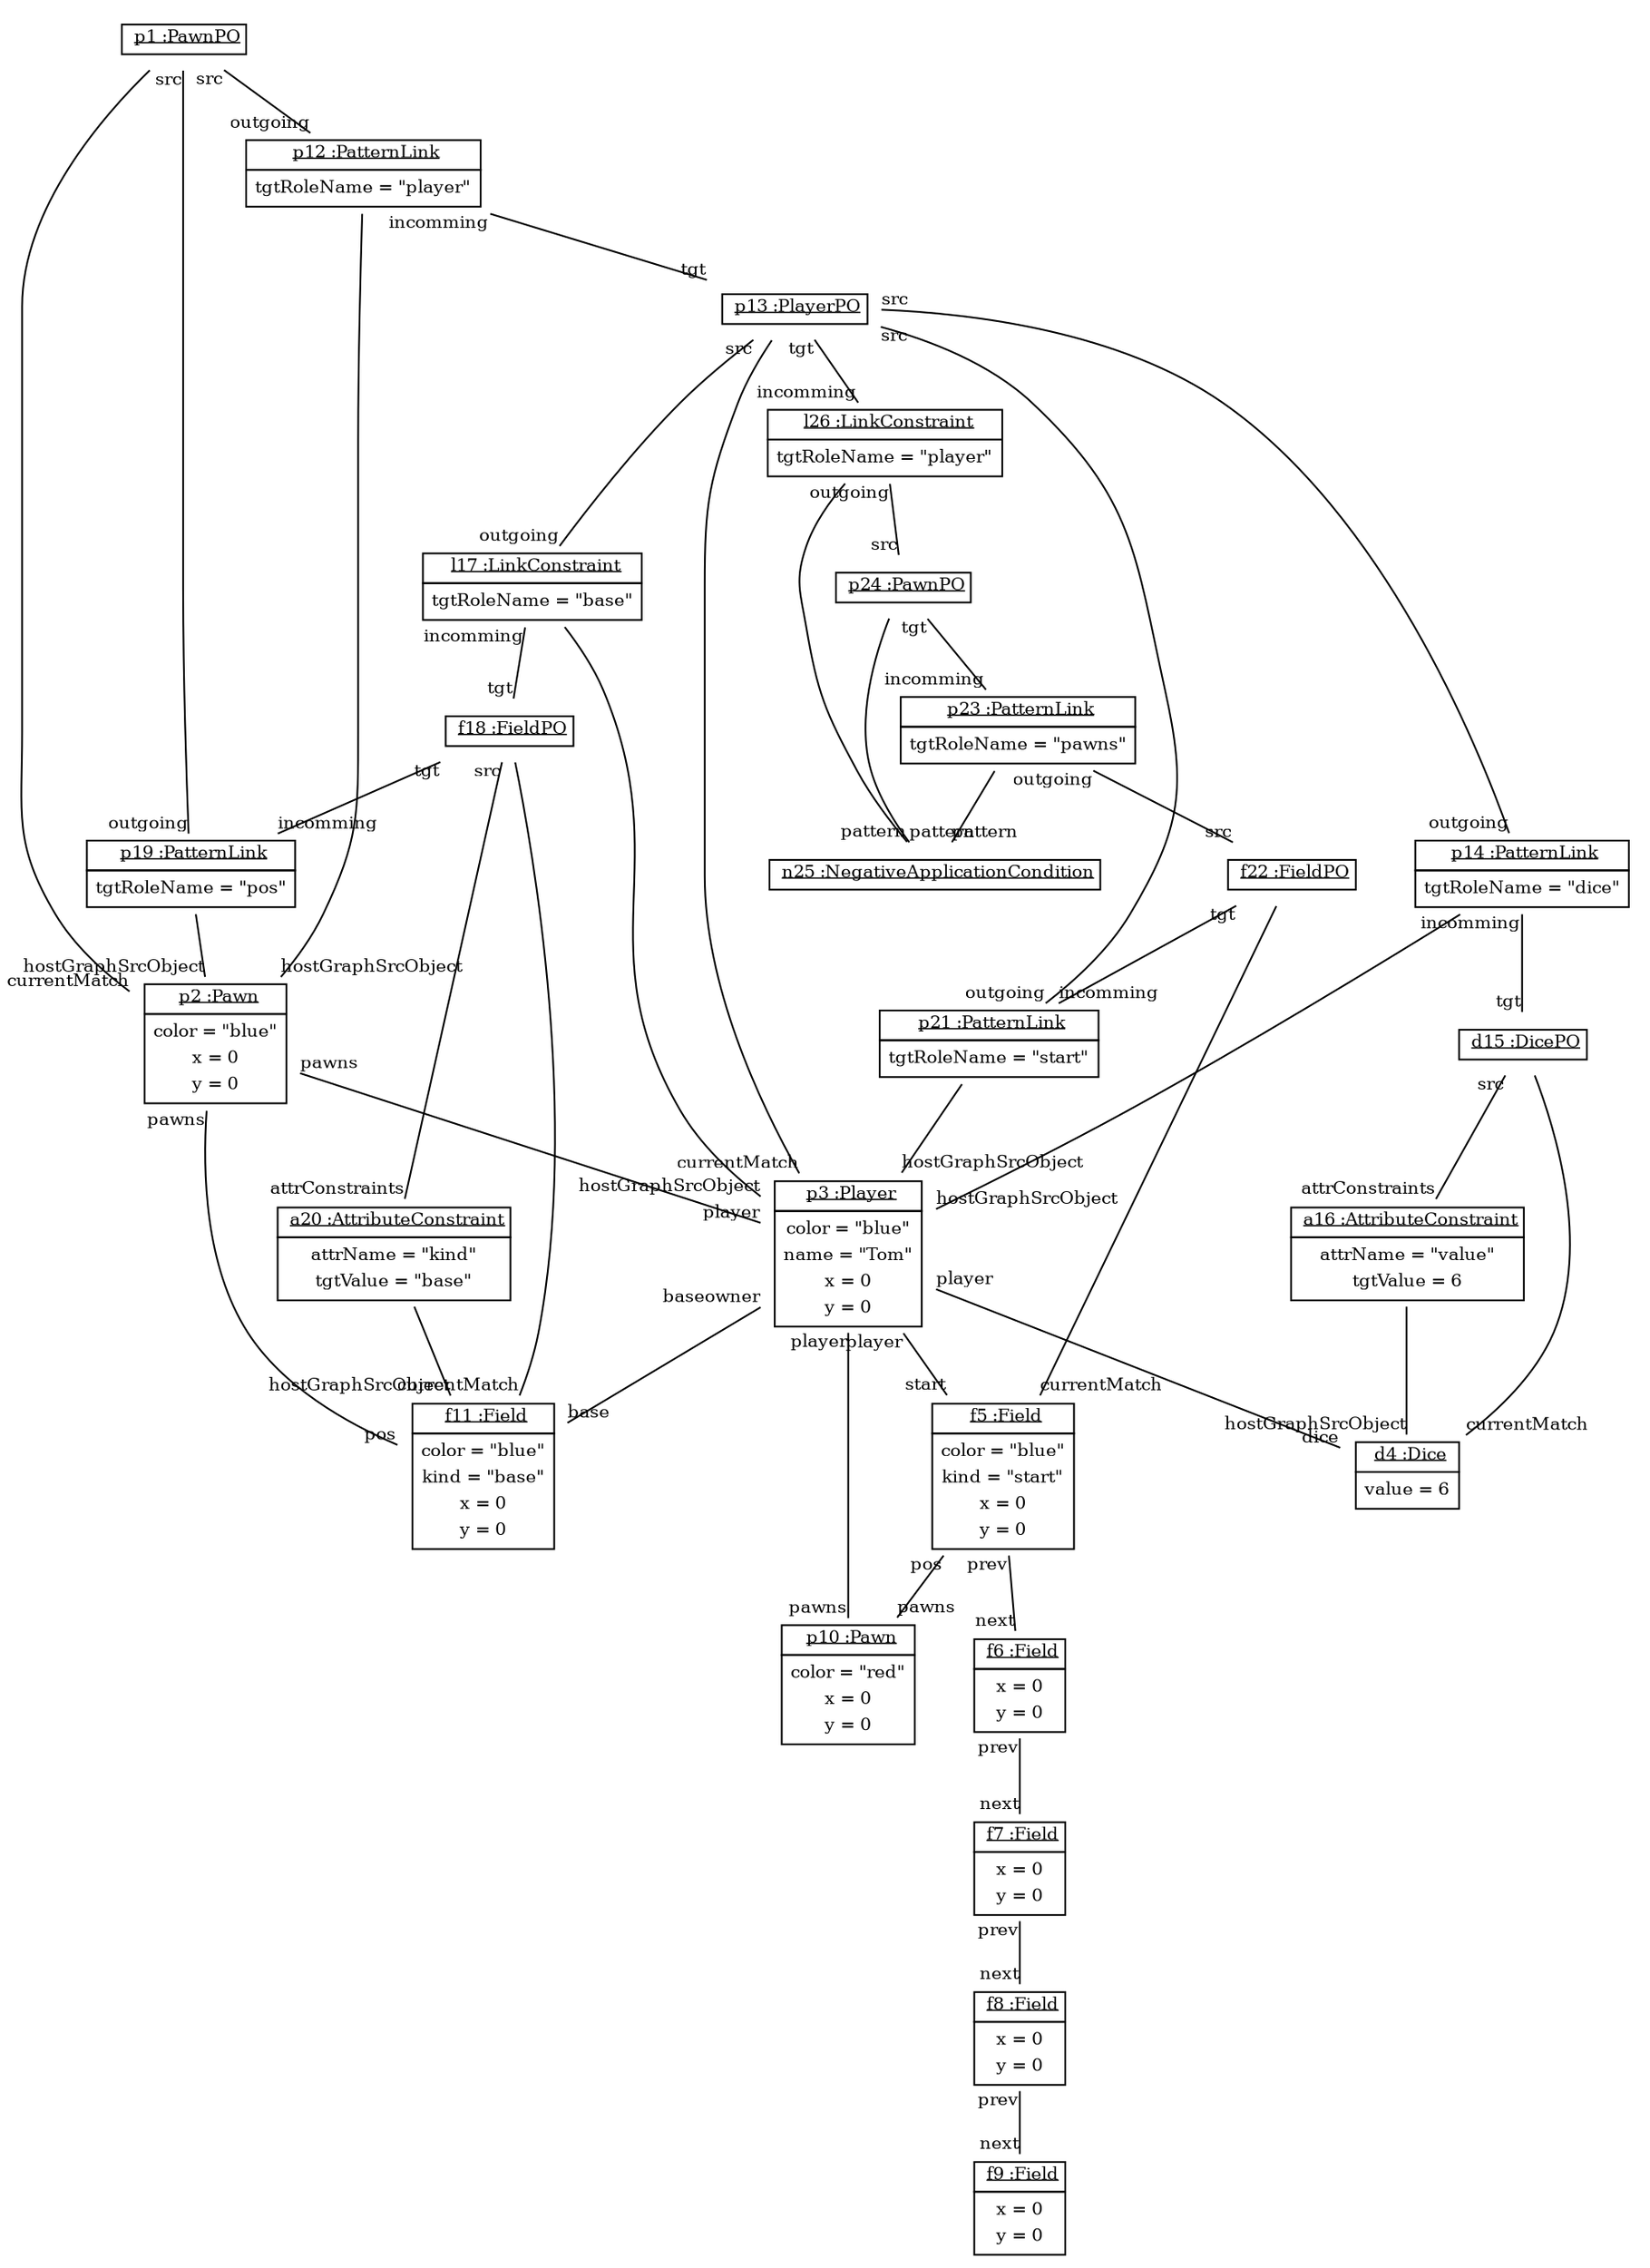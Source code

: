 graph ObjectDiagram {
   node [shape = none, fontsize = 10];
   edge [fontsize = 10];

p1 [label=<<table border='0' cellborder='1' cellspacing='0'> <tr> <td> <u>p1 :PawnPO</u></td></tr></table>>];
p2 [label=<<table border='0' cellborder='1' cellspacing='0'> <tr> <td> <u>p2 :Pawn</u></td></tr><tr><td><table border='0' cellborder='0' cellspacing='0'><tr><td>color = "blue"</td></tr><tr><td>x = 0</td></tr><tr><td>y = 0</td></tr></table></td></tr></table>>];
p3 [label=<<table border='0' cellborder='1' cellspacing='0'> <tr> <td> <u>p3 :Player</u></td></tr><tr><td><table border='0' cellborder='0' cellspacing='0'><tr><td>color = "blue"</td></tr><tr><td>name = "Tom"</td></tr><tr><td>x = 0</td></tr><tr><td>y = 0</td></tr></table></td></tr></table>>];
d4 [label=<<table border='0' cellborder='1' cellspacing='0'> <tr> <td> <u>d4 :Dice</u></td></tr><tr><td><table border='0' cellborder='0' cellspacing='0'><tr><td>value = 6</td></tr></table></td></tr></table>>];
f5 [label=<<table border='0' cellborder='1' cellspacing='0'> <tr> <td> <u>f5 :Field</u></td></tr><tr><td><table border='0' cellborder='0' cellspacing='0'><tr><td>color = "blue"</td></tr><tr><td>kind = "start"</td></tr><tr><td>x = 0</td></tr><tr><td>y = 0</td></tr></table></td></tr></table>>];
f6 [label=<<table border='0' cellborder='1' cellspacing='0'> <tr> <td> <u>f6 :Field</u></td></tr><tr><td><table border='0' cellborder='0' cellspacing='0'><tr><td>x = 0</td></tr><tr><td>y = 0</td></tr></table></td></tr></table>>];
f7 [label=<<table border='0' cellborder='1' cellspacing='0'> <tr> <td> <u>f7 :Field</u></td></tr><tr><td><table border='0' cellborder='0' cellspacing='0'><tr><td>x = 0</td></tr><tr><td>y = 0</td></tr></table></td></tr></table>>];
f8 [label=<<table border='0' cellborder='1' cellspacing='0'> <tr> <td> <u>f8 :Field</u></td></tr><tr><td><table border='0' cellborder='0' cellspacing='0'><tr><td>x = 0</td></tr><tr><td>y = 0</td></tr></table></td></tr></table>>];
f9 [label=<<table border='0' cellborder='1' cellspacing='0'> <tr> <td> <u>f9 :Field</u></td></tr><tr><td><table border='0' cellborder='0' cellspacing='0'><tr><td>x = 0</td></tr><tr><td>y = 0</td></tr></table></td></tr></table>>];
p10 [label=<<table border='0' cellborder='1' cellspacing='0'> <tr> <td> <u>p10 :Pawn</u></td></tr><tr><td><table border='0' cellborder='0' cellspacing='0'><tr><td>color = "red"</td></tr><tr><td>x = 0</td></tr><tr><td>y = 0</td></tr></table></td></tr></table>>];
f11 [label=<<table border='0' cellborder='1' cellspacing='0'> <tr> <td> <u>f11 :Field</u></td></tr><tr><td><table border='0' cellborder='0' cellspacing='0'><tr><td>color = "blue"</td></tr><tr><td>kind = "base"</td></tr><tr><td>x = 0</td></tr><tr><td>y = 0</td></tr></table></td></tr></table>>];
p12 [label=<<table border='0' cellborder='1' cellspacing='0'> <tr> <td> <u>p12 :PatternLink</u></td></tr><tr><td><table border='0' cellborder='0' cellspacing='0'><tr><td>tgtRoleName = "player"</td></tr></table></td></tr></table>>];
p13 [label=<<table border='0' cellborder='1' cellspacing='0'> <tr> <td> <u>p13 :PlayerPO</u></td></tr></table>>];
l26 [label=<<table border='0' cellborder='1' cellspacing='0'> <tr> <td> <u>l26 :LinkConstraint</u></td></tr><tr><td><table border='0' cellborder='0' cellspacing='0'><tr><td>tgtRoleName = "player"</td></tr></table></td></tr></table>>];
p24 [label=<<table border='0' cellborder='1' cellspacing='0'> <tr> <td> <u>p24 :PawnPO</u></td></tr></table>>];
p23 [label=<<table border='0' cellborder='1' cellspacing='0'> <tr> <td> <u>p23 :PatternLink</u></td></tr><tr><td><table border='0' cellborder='0' cellspacing='0'><tr><td>tgtRoleName = "pawns"</td></tr></table></td></tr></table>>];
f22 [label=<<table border='0' cellborder='1' cellspacing='0'> <tr> <td> <u>f22 :FieldPO</u></td></tr></table>>];
p21 [label=<<table border='0' cellborder='1' cellspacing='0'> <tr> <td> <u>p21 :PatternLink</u></td></tr><tr><td><table border='0' cellborder='0' cellspacing='0'><tr><td>tgtRoleName = "start"</td></tr></table></td></tr></table>>];
n25 [label=<<table border='0' cellborder='1' cellspacing='0'> <tr> <td> <u>n25 :NegativeApplicationCondition</u></td></tr></table>>];
p14 [label=<<table border='0' cellborder='1' cellspacing='0'> <tr> <td> <u>p14 :PatternLink</u></td></tr><tr><td><table border='0' cellborder='0' cellspacing='0'><tr><td>tgtRoleName = "dice"</td></tr></table></td></tr></table>>];
d15 [label=<<table border='0' cellborder='1' cellspacing='0'> <tr> <td> <u>d15 :DicePO</u></td></tr></table>>];
a16 [label=<<table border='0' cellborder='1' cellspacing='0'> <tr> <td> <u>a16 :AttributeConstraint</u></td></tr><tr><td><table border='0' cellborder='0' cellspacing='0'><tr><td>attrName = "value"</td></tr><tr><td>tgtValue = 6</td></tr></table></td></tr></table>>];
l17 [label=<<table border='0' cellborder='1' cellspacing='0'> <tr> <td> <u>l17 :LinkConstraint</u></td></tr><tr><td><table border='0' cellborder='0' cellspacing='0'><tr><td>tgtRoleName = "base"</td></tr></table></td></tr></table>>];
f18 [label=<<table border='0' cellborder='1' cellspacing='0'> <tr> <td> <u>f18 :FieldPO</u></td></tr></table>>];
p19 [label=<<table border='0' cellborder='1' cellspacing='0'> <tr> <td> <u>p19 :PatternLink</u></td></tr><tr><td><table border='0' cellborder='0' cellspacing='0'><tr><td>tgtRoleName = "pos"</td></tr></table></td></tr></table>>];
a20 [label=<<table border='0' cellborder='1' cellspacing='0'> <tr> <td> <u>a20 :AttributeConstraint</u></td></tr><tr><td><table border='0' cellborder='0' cellspacing='0'><tr><td>attrName = "kind"</td></tr><tr><td>tgtValue = "base"</td></tr></table></td></tr></table>>];

a16 -- d4 [headlabel = "hostGraphSrcObject" taillabel = ""];
a20 -- f11 [headlabel = "hostGraphSrcObject" taillabel = ""];
d15 -- a16 [headlabel = "attrConstraints" taillabel = "src"];
d15 -- d4 [headlabel = "currentMatch" taillabel = ""];
f18 -- a20 [headlabel = "attrConstraints" taillabel = "src"];
f18 -- f11 [headlabel = "currentMatch" taillabel = ""];
f18 -- p19 [headlabel = "incomming" taillabel = "tgt"];
f22 -- f5 [headlabel = "currentMatch" taillabel = ""];
f22 -- p21 [headlabel = "incomming" taillabel = "tgt"];
f5 -- f6 [headlabel = "next" taillabel = "prev"];
f5 -- p10 [headlabel = "pawns" taillabel = "pos"];
f6 -- f7 [headlabel = "next" taillabel = "prev"];
f7 -- f8 [headlabel = "next" taillabel = "prev"];
f8 -- f9 [headlabel = "next" taillabel = "prev"];
l17 -- f18 [headlabel = "tgt" taillabel = "incomming"];
l17 -- p3 [headlabel = "hostGraphSrcObject" taillabel = ""];
l26 -- n25 [headlabel = "pattern" taillabel = ""];
l26 -- p24 [headlabel = "src" taillabel = "outgoing"];
p12 -- p13 [headlabel = "tgt" taillabel = "incomming"];
p12 -- p2 [headlabel = "hostGraphSrcObject" taillabel = ""];
p13 -- l17 [headlabel = "outgoing" taillabel = "src"];
p13 -- l26 [headlabel = "incomming" taillabel = "tgt"];
p13 -- p14 [headlabel = "outgoing" taillabel = "src"];
p13 -- p21 [headlabel = "outgoing" taillabel = "src"];
p13 -- p3 [headlabel = "currentMatch" taillabel = ""];
p14 -- d15 [headlabel = "tgt" taillabel = "incomming"];
p14 -- p3 [headlabel = "hostGraphSrcObject" taillabel = ""];
p19 -- p2 [headlabel = "hostGraphSrcObject" taillabel = ""];
p1 -- p12 [headlabel = "outgoing" taillabel = "src"];
p1 -- p19 [headlabel = "outgoing" taillabel = "src"];
p1 -- p2 [headlabel = "currentMatch" taillabel = ""];
p21 -- p3 [headlabel = "hostGraphSrcObject" taillabel = ""];
p23 -- f22 [headlabel = "src" taillabel = "outgoing"];
p23 -- n25 [headlabel = "pattern" taillabel = ""];
p24 -- n25 [headlabel = "pattern" taillabel = ""];
p24 -- p23 [headlabel = "incomming" taillabel = "tgt"];
p2 -- f11 [headlabel = "pos" taillabel = "pawns"];
p2 -- p3 [headlabel = "player" taillabel = "pawns"];
p3 -- d4 [headlabel = "dice" taillabel = "player"];
p3 -- f11 [headlabel = "base" taillabel = "baseowner"];
p3 -- f5 [headlabel = "start" taillabel = "player"];
p3 -- p10 [headlabel = "pawns" taillabel = "player"];
}
